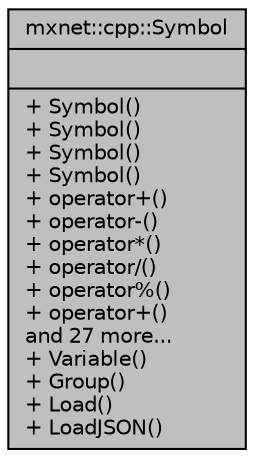 digraph "mxnet::cpp::Symbol"
{
 // LATEX_PDF_SIZE
  edge [fontname="Helvetica",fontsize="10",labelfontname="Helvetica",labelfontsize="10"];
  node [fontname="Helvetica",fontsize="10",shape=record];
  Node1 [label="{mxnet::cpp::Symbol\n||+ Symbol()\l+ Symbol()\l+ Symbol()\l+ Symbol()\l+ operator+()\l+ operator-()\l+ operator*()\l+ operator/()\l+ operator%()\l+ operator+()\land 27 more...\l+ Variable()\l+ Group()\l+ Load()\l+ LoadJSON()\l}",height=0.2,width=0.4,color="black", fillcolor="grey75", style="filled", fontcolor="black",tooltip="Symbol interface."];
}
